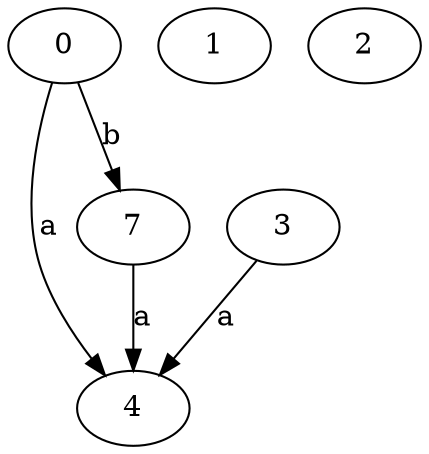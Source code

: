 strict digraph  {
0;
1;
3;
4;
2;
7;
0 -> 4  [label=a];
0 -> 7  [label=b];
3 -> 4  [label=a];
7 -> 4  [label=a];
}
